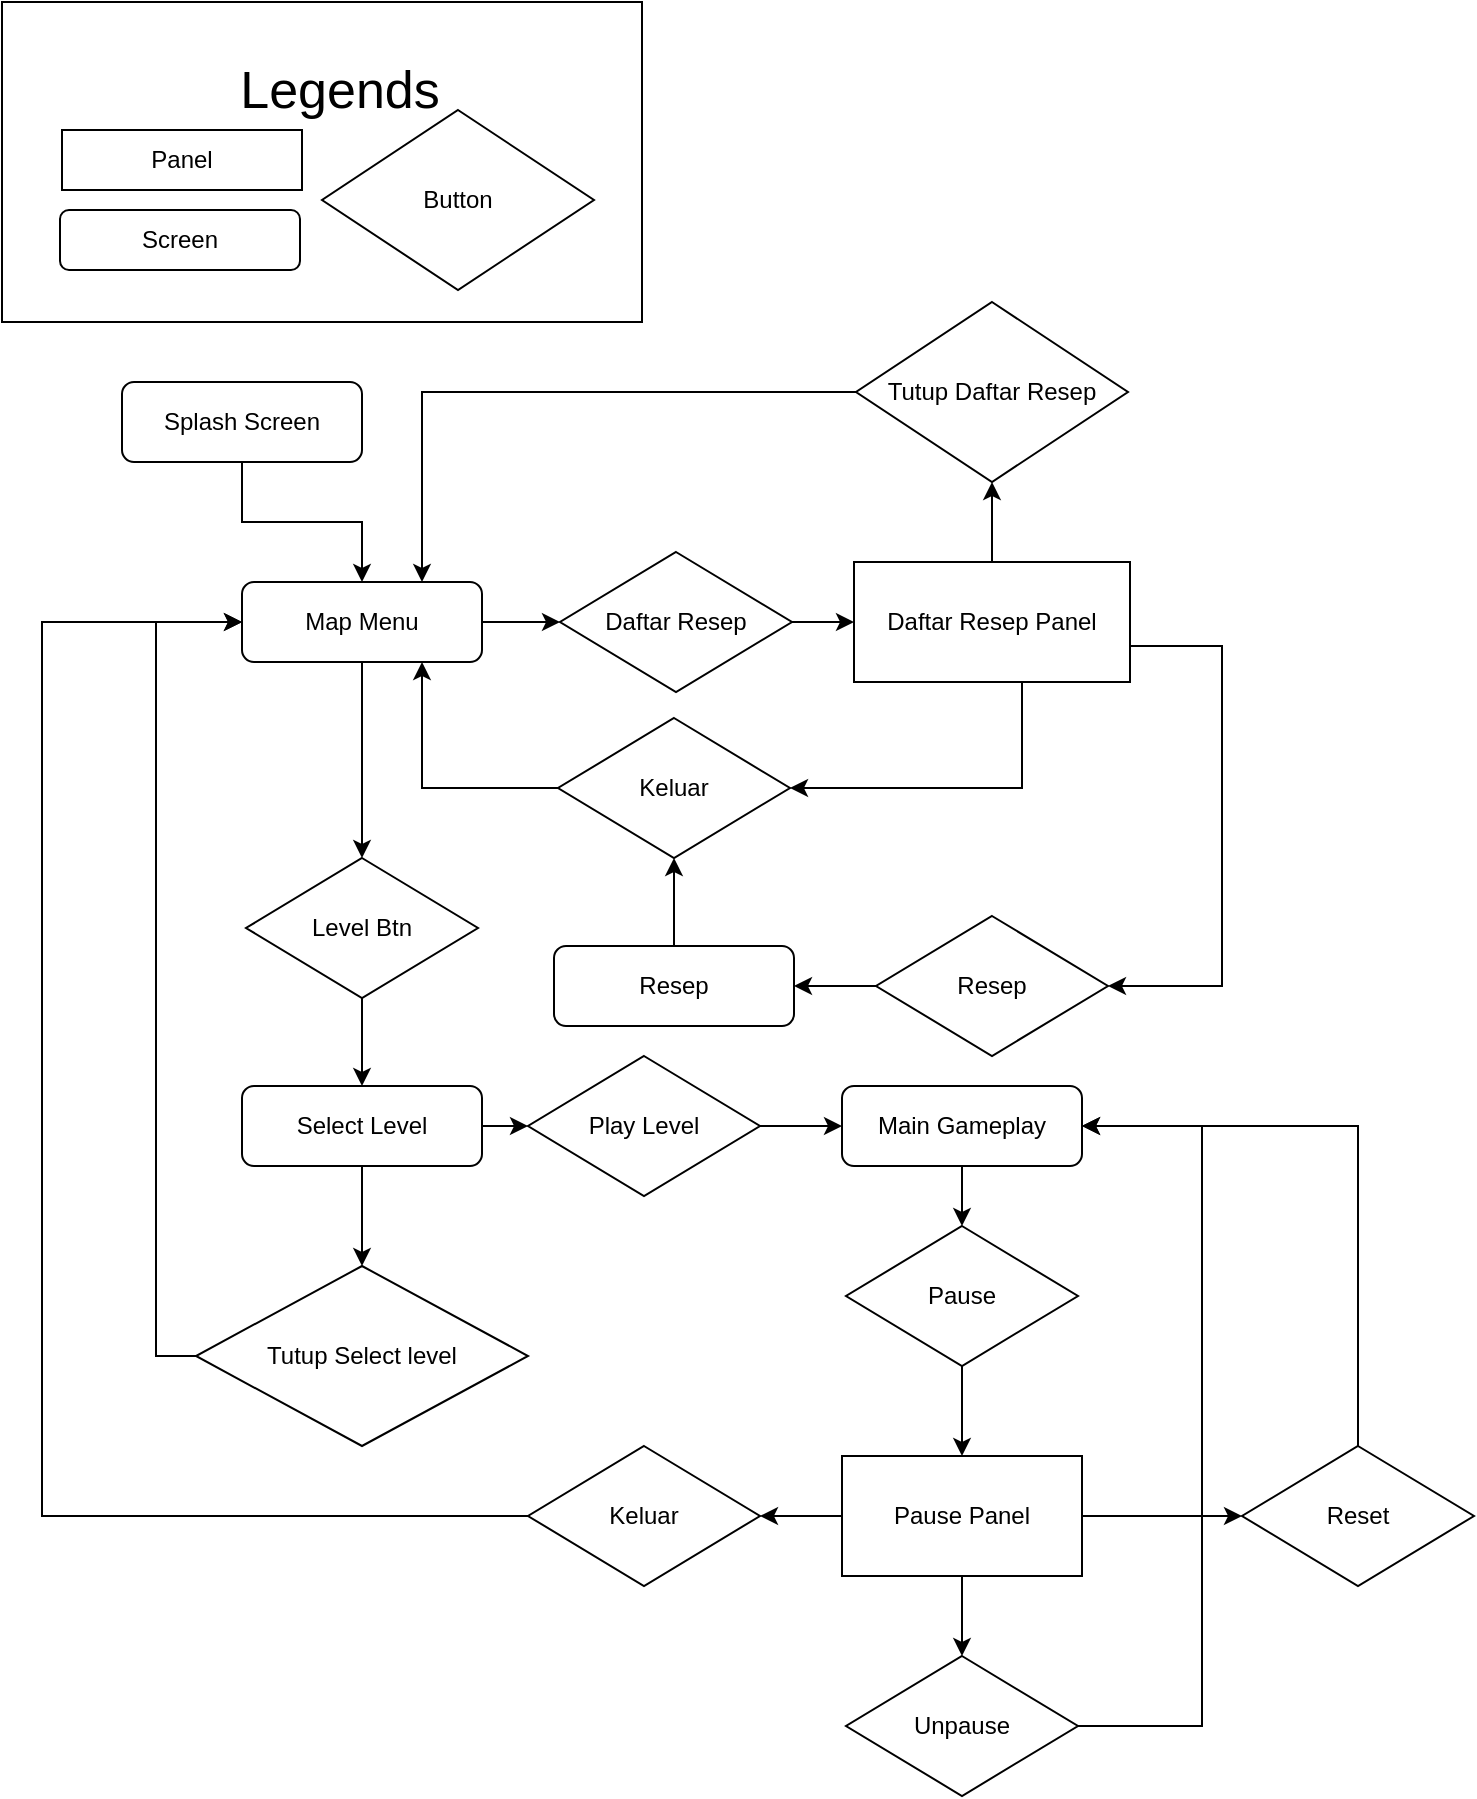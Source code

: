 <mxfile version="12.8.1" type="device"><diagram id="C5RBs43oDa-KdzZeNtuy" name="Page-1"><mxGraphModel dx="868" dy="411" grid="1" gridSize="10" guides="1" tooltips="1" connect="1" arrows="1" fold="1" page="1" pageScale="1" pageWidth="827" pageHeight="1169" math="0" shadow="0"><root><mxCell id="WIyWlLk6GJQsqaUBKTNV-0"/><mxCell id="WIyWlLk6GJQsqaUBKTNV-1" parent="WIyWlLk6GJQsqaUBKTNV-0"/><mxCell id="gct1ihky8NnEhvI97iBc-10" style="edgeStyle=orthogonalEdgeStyle;rounded=0;orthogonalLoop=1;jettySize=auto;html=1;" parent="WIyWlLk6GJQsqaUBKTNV-1" source="gct1ihky8NnEhvI97iBc-2" target="gct1ihky8NnEhvI97iBc-5" edge="1"><mxGeometry relative="1" as="geometry"/></mxCell><mxCell id="gct1ihky8NnEhvI97iBc-2" value="Splash Screen" style="rounded=1;whiteSpace=wrap;html=1;fontSize=12;glass=0;strokeWidth=1;shadow=0;" parent="WIyWlLk6GJQsqaUBKTNV-1" vertex="1"><mxGeometry x="90" y="210" width="120" height="40" as="geometry"/></mxCell><mxCell id="gct1ihky8NnEhvI97iBc-9" style="edgeStyle=orthogonalEdgeStyle;rounded=0;orthogonalLoop=1;jettySize=auto;html=1;entryX=0.5;entryY=0;entryDx=0;entryDy=0;" parent="WIyWlLk6GJQsqaUBKTNV-1" source="gct1ihky8NnEhvI97iBc-5" target="gct1ihky8NnEhvI97iBc-7" edge="1"><mxGeometry relative="1" as="geometry"/></mxCell><mxCell id="gct1ihky8NnEhvI97iBc-11" style="edgeStyle=orthogonalEdgeStyle;rounded=0;orthogonalLoop=1;jettySize=auto;html=1;" parent="WIyWlLk6GJQsqaUBKTNV-1" source="gct1ihky8NnEhvI97iBc-5" target="gct1ihky8NnEhvI97iBc-6" edge="1"><mxGeometry relative="1" as="geometry"/></mxCell><mxCell id="gct1ihky8NnEhvI97iBc-5" value="Map Menu" style="rounded=1;whiteSpace=wrap;html=1;fontSize=12;glass=0;strokeWidth=1;shadow=0;" parent="WIyWlLk6GJQsqaUBKTNV-1" vertex="1"><mxGeometry x="150" y="310" width="120" height="40" as="geometry"/></mxCell><mxCell id="gct1ihky8NnEhvI97iBc-41" style="edgeStyle=orthogonalEdgeStyle;rounded=0;orthogonalLoop=1;jettySize=auto;html=1;entryX=0;entryY=0.5;entryDx=0;entryDy=0;" parent="WIyWlLk6GJQsqaUBKTNV-1" source="gct1ihky8NnEhvI97iBc-6" target="gct1ihky8NnEhvI97iBc-40" edge="1"><mxGeometry relative="1" as="geometry"/></mxCell><mxCell id="gct1ihky8NnEhvI97iBc-6" value="Daftar Resep" style="rhombus;whiteSpace=wrap;html=1;" parent="WIyWlLk6GJQsqaUBKTNV-1" vertex="1"><mxGeometry x="309" y="295" width="116" height="70" as="geometry"/></mxCell><mxCell id="gct1ihky8NnEhvI97iBc-13" style="edgeStyle=orthogonalEdgeStyle;rounded=0;orthogonalLoop=1;jettySize=auto;html=1;entryX=0.5;entryY=0;entryDx=0;entryDy=0;" parent="WIyWlLk6GJQsqaUBKTNV-1" source="gct1ihky8NnEhvI97iBc-7" target="gct1ihky8NnEhvI97iBc-12" edge="1"><mxGeometry relative="1" as="geometry"/></mxCell><mxCell id="gct1ihky8NnEhvI97iBc-7" value="Level Btn" style="rhombus;whiteSpace=wrap;html=1;" parent="WIyWlLk6GJQsqaUBKTNV-1" vertex="1"><mxGeometry x="152" y="448" width="116" height="70" as="geometry"/></mxCell><mxCell id="gct1ihky8NnEhvI97iBc-16" style="edgeStyle=orthogonalEdgeStyle;rounded=0;orthogonalLoop=1;jettySize=auto;html=1;" parent="WIyWlLk6GJQsqaUBKTNV-1" source="gct1ihky8NnEhvI97iBc-12" target="gct1ihky8NnEhvI97iBc-14" edge="1"><mxGeometry relative="1" as="geometry"/></mxCell><mxCell id="gct1ihky8NnEhvI97iBc-18" style="edgeStyle=orthogonalEdgeStyle;rounded=0;orthogonalLoop=1;jettySize=auto;html=1;" parent="WIyWlLk6GJQsqaUBKTNV-1" source="gct1ihky8NnEhvI97iBc-12" target="gct1ihky8NnEhvI97iBc-17" edge="1"><mxGeometry relative="1" as="geometry"/></mxCell><mxCell id="gct1ihky8NnEhvI97iBc-12" value="Select Level" style="rounded=1;whiteSpace=wrap;html=1;fontSize=12;glass=0;strokeWidth=1;shadow=0;" parent="WIyWlLk6GJQsqaUBKTNV-1" vertex="1"><mxGeometry x="150" y="562" width="120" height="40" as="geometry"/></mxCell><mxCell id="gct1ihky8NnEhvI97iBc-37" style="edgeStyle=orthogonalEdgeStyle;rounded=0;orthogonalLoop=1;jettySize=auto;html=1;entryX=0;entryY=0.5;entryDx=0;entryDy=0;" parent="WIyWlLk6GJQsqaUBKTNV-1" source="gct1ihky8NnEhvI97iBc-14" target="gct1ihky8NnEhvI97iBc-5" edge="1"><mxGeometry relative="1" as="geometry"><Array as="points"><mxPoint x="107" y="697"/><mxPoint x="107" y="330"/></Array></mxGeometry></mxCell><mxCell id="gct1ihky8NnEhvI97iBc-14" value="Tutup Select level" style="rhombus;whiteSpace=wrap;html=1;" parent="WIyWlLk6GJQsqaUBKTNV-1" vertex="1"><mxGeometry x="127" y="652" width="166" height="90" as="geometry"/></mxCell><mxCell id="gct1ihky8NnEhvI97iBc-21" style="edgeStyle=orthogonalEdgeStyle;rounded=0;orthogonalLoop=1;jettySize=auto;html=1;" parent="WIyWlLk6GJQsqaUBKTNV-1" source="gct1ihky8NnEhvI97iBc-17" target="gct1ihky8NnEhvI97iBc-20" edge="1"><mxGeometry relative="1" as="geometry"/></mxCell><mxCell id="gct1ihky8NnEhvI97iBc-17" value="Play Level" style="rhombus;whiteSpace=wrap;html=1;" parent="WIyWlLk6GJQsqaUBKTNV-1" vertex="1"><mxGeometry x="293" y="547" width="116" height="70" as="geometry"/></mxCell><mxCell id="gct1ihky8NnEhvI97iBc-23" style="edgeStyle=orthogonalEdgeStyle;rounded=0;orthogonalLoop=1;jettySize=auto;html=1;" parent="WIyWlLk6GJQsqaUBKTNV-1" source="gct1ihky8NnEhvI97iBc-20" target="gct1ihky8NnEhvI97iBc-22" edge="1"><mxGeometry relative="1" as="geometry"/></mxCell><mxCell id="gct1ihky8NnEhvI97iBc-20" value="Main Gameplay" style="rounded=1;whiteSpace=wrap;html=1;fontSize=12;glass=0;strokeWidth=1;shadow=0;" parent="WIyWlLk6GJQsqaUBKTNV-1" vertex="1"><mxGeometry x="450" y="562" width="120" height="40" as="geometry"/></mxCell><mxCell id="gct1ihky8NnEhvI97iBc-25" style="edgeStyle=orthogonalEdgeStyle;rounded=0;orthogonalLoop=1;jettySize=auto;html=1;" parent="WIyWlLk6GJQsqaUBKTNV-1" source="gct1ihky8NnEhvI97iBc-22" target="gct1ihky8NnEhvI97iBc-24" edge="1"><mxGeometry relative="1" as="geometry"/></mxCell><mxCell id="gct1ihky8NnEhvI97iBc-22" value="Pause" style="rhombus;whiteSpace=wrap;html=1;" parent="WIyWlLk6GJQsqaUBKTNV-1" vertex="1"><mxGeometry x="452" y="632" width="116" height="70" as="geometry"/></mxCell><mxCell id="gct1ihky8NnEhvI97iBc-28" style="edgeStyle=orthogonalEdgeStyle;rounded=0;orthogonalLoop=1;jettySize=auto;html=1;" parent="WIyWlLk6GJQsqaUBKTNV-1" source="gct1ihky8NnEhvI97iBc-24" target="gct1ihky8NnEhvI97iBc-27" edge="1"><mxGeometry relative="1" as="geometry"/></mxCell><mxCell id="gct1ihky8NnEhvI97iBc-29" style="edgeStyle=orthogonalEdgeStyle;rounded=0;orthogonalLoop=1;jettySize=auto;html=1;" parent="WIyWlLk6GJQsqaUBKTNV-1" source="gct1ihky8NnEhvI97iBc-24" target="gct1ihky8NnEhvI97iBc-26" edge="1"><mxGeometry relative="1" as="geometry"/></mxCell><mxCell id="gct1ihky8NnEhvI97iBc-33" style="edgeStyle=orthogonalEdgeStyle;rounded=0;orthogonalLoop=1;jettySize=auto;html=1;entryX=0.5;entryY=0;entryDx=0;entryDy=0;" parent="WIyWlLk6GJQsqaUBKTNV-1" source="gct1ihky8NnEhvI97iBc-24" target="gct1ihky8NnEhvI97iBc-30" edge="1"><mxGeometry relative="1" as="geometry"/></mxCell><mxCell id="gct1ihky8NnEhvI97iBc-24" value="Pause Panel" style="rounded=0;whiteSpace=wrap;html=1;" parent="WIyWlLk6GJQsqaUBKTNV-1" vertex="1"><mxGeometry x="450" y="747" width="120" height="60" as="geometry"/></mxCell><mxCell id="gct1ihky8NnEhvI97iBc-35" style="edgeStyle=orthogonalEdgeStyle;rounded=0;orthogonalLoop=1;jettySize=auto;html=1;entryX=0;entryY=0.5;entryDx=0;entryDy=0;" parent="WIyWlLk6GJQsqaUBKTNV-1" source="gct1ihky8NnEhvI97iBc-26" target="gct1ihky8NnEhvI97iBc-5" edge="1"><mxGeometry relative="1" as="geometry"><Array as="points"><mxPoint x="50" y="777"/><mxPoint x="50" y="330"/></Array></mxGeometry></mxCell><mxCell id="gct1ihky8NnEhvI97iBc-26" value="Keluar" style="rhombus;whiteSpace=wrap;html=1;" parent="WIyWlLk6GJQsqaUBKTNV-1" vertex="1"><mxGeometry x="293" y="742" width="116" height="70" as="geometry"/></mxCell><mxCell id="gct1ihky8NnEhvI97iBc-34" style="edgeStyle=orthogonalEdgeStyle;rounded=0;orthogonalLoop=1;jettySize=auto;html=1;entryX=1;entryY=0.5;entryDx=0;entryDy=0;" parent="WIyWlLk6GJQsqaUBKTNV-1" source="gct1ihky8NnEhvI97iBc-27" target="gct1ihky8NnEhvI97iBc-20" edge="1"><mxGeometry relative="1" as="geometry"><Array as="points"><mxPoint x="708" y="582"/></Array></mxGeometry></mxCell><mxCell id="gct1ihky8NnEhvI97iBc-27" value="Reset" style="rhombus;whiteSpace=wrap;html=1;" parent="WIyWlLk6GJQsqaUBKTNV-1" vertex="1"><mxGeometry x="650" y="742" width="116" height="70" as="geometry"/></mxCell><mxCell id="gct1ihky8NnEhvI97iBc-38" style="edgeStyle=orthogonalEdgeStyle;rounded=0;orthogonalLoop=1;jettySize=auto;html=1;entryX=1;entryY=0.5;entryDx=0;entryDy=0;" parent="WIyWlLk6GJQsqaUBKTNV-1" source="gct1ihky8NnEhvI97iBc-30" target="gct1ihky8NnEhvI97iBc-20" edge="1"><mxGeometry relative="1" as="geometry"><mxPoint x="660" y="552" as="targetPoint"/><Array as="points"><mxPoint x="630" y="882"/><mxPoint x="630" y="582"/></Array></mxGeometry></mxCell><mxCell id="gct1ihky8NnEhvI97iBc-30" value="Unpause" style="rhombus;whiteSpace=wrap;html=1;" parent="WIyWlLk6GJQsqaUBKTNV-1" vertex="1"><mxGeometry x="452" y="847" width="116" height="70" as="geometry"/></mxCell><mxCell id="gct1ihky8NnEhvI97iBc-43" style="edgeStyle=orthogonalEdgeStyle;rounded=0;orthogonalLoop=1;jettySize=auto;html=1;" parent="WIyWlLk6GJQsqaUBKTNV-1" source="gct1ihky8NnEhvI97iBc-40" target="gct1ihky8NnEhvI97iBc-42" edge="1"><mxGeometry relative="1" as="geometry"/></mxCell><mxCell id="gct1ihky8NnEhvI97iBc-49" style="edgeStyle=orthogonalEdgeStyle;rounded=0;orthogonalLoop=1;jettySize=auto;html=1;entryX=1;entryY=0.5;entryDx=0;entryDy=0;" parent="WIyWlLk6GJQsqaUBKTNV-1" source="gct1ihky8NnEhvI97iBc-40" target="gct1ihky8NnEhvI97iBc-48" edge="1"><mxGeometry relative="1" as="geometry"><Array as="points"><mxPoint x="640" y="342"/><mxPoint x="640" y="512"/></Array></mxGeometry></mxCell><mxCell id="gct1ihky8NnEhvI97iBc-54" style="edgeStyle=orthogonalEdgeStyle;rounded=0;orthogonalLoop=1;jettySize=auto;html=1;entryX=1;entryY=0.5;entryDx=0;entryDy=0;" parent="WIyWlLk6GJQsqaUBKTNV-1" source="gct1ihky8NnEhvI97iBc-40" target="gct1ihky8NnEhvI97iBc-51" edge="1"><mxGeometry relative="1" as="geometry"><Array as="points"><mxPoint x="540" y="413"/></Array></mxGeometry></mxCell><mxCell id="gct1ihky8NnEhvI97iBc-40" value="Daftar Resep Panel" style="rounded=0;whiteSpace=wrap;html=1;" parent="WIyWlLk6GJQsqaUBKTNV-1" vertex="1"><mxGeometry x="456" y="300" width="138" height="60" as="geometry"/></mxCell><mxCell id="gct1ihky8NnEhvI97iBc-45" style="edgeStyle=orthogonalEdgeStyle;rounded=0;orthogonalLoop=1;jettySize=auto;html=1;entryX=0.75;entryY=0;entryDx=0;entryDy=0;" parent="WIyWlLk6GJQsqaUBKTNV-1" source="gct1ihky8NnEhvI97iBc-42" target="gct1ihky8NnEhvI97iBc-5" edge="1"><mxGeometry relative="1" as="geometry"/></mxCell><mxCell id="gct1ihky8NnEhvI97iBc-42" value="Tutup Daftar Resep" style="rhombus;whiteSpace=wrap;html=1;" parent="WIyWlLk6GJQsqaUBKTNV-1" vertex="1"><mxGeometry x="457" y="170" width="136" height="90" as="geometry"/></mxCell><mxCell id="gct1ihky8NnEhvI97iBc-55" style="edgeStyle=orthogonalEdgeStyle;rounded=0;orthogonalLoop=1;jettySize=auto;html=1;" parent="WIyWlLk6GJQsqaUBKTNV-1" source="gct1ihky8NnEhvI97iBc-46" target="gct1ihky8NnEhvI97iBc-51" edge="1"><mxGeometry relative="1" as="geometry"/></mxCell><mxCell id="gct1ihky8NnEhvI97iBc-46" value="Resep" style="rounded=1;whiteSpace=wrap;html=1;fontSize=12;glass=0;strokeWidth=1;shadow=0;" parent="WIyWlLk6GJQsqaUBKTNV-1" vertex="1"><mxGeometry x="306" y="492" width="120" height="40" as="geometry"/></mxCell><mxCell id="gct1ihky8NnEhvI97iBc-50" style="edgeStyle=orthogonalEdgeStyle;rounded=0;orthogonalLoop=1;jettySize=auto;html=1;entryX=1;entryY=0.5;entryDx=0;entryDy=0;" parent="WIyWlLk6GJQsqaUBKTNV-1" source="gct1ihky8NnEhvI97iBc-48" target="gct1ihky8NnEhvI97iBc-46" edge="1"><mxGeometry relative="1" as="geometry"/></mxCell><mxCell id="gct1ihky8NnEhvI97iBc-48" value="Resep" style="rhombus;whiteSpace=wrap;html=1;" parent="WIyWlLk6GJQsqaUBKTNV-1" vertex="1"><mxGeometry x="467" y="477" width="116" height="70" as="geometry"/></mxCell><mxCell id="gct1ihky8NnEhvI97iBc-53" style="edgeStyle=orthogonalEdgeStyle;rounded=0;orthogonalLoop=1;jettySize=auto;html=1;entryX=0.75;entryY=1;entryDx=0;entryDy=0;" parent="WIyWlLk6GJQsqaUBKTNV-1" source="gct1ihky8NnEhvI97iBc-51" target="gct1ihky8NnEhvI97iBc-5" edge="1"><mxGeometry relative="1" as="geometry"/></mxCell><mxCell id="gct1ihky8NnEhvI97iBc-51" value="Keluar" style="rhombus;whiteSpace=wrap;html=1;" parent="WIyWlLk6GJQsqaUBKTNV-1" vertex="1"><mxGeometry x="308" y="378" width="116" height="70" as="geometry"/></mxCell><mxCell id="gct1ihky8NnEhvI97iBc-56" value="" style="rounded=0;whiteSpace=wrap;html=1;" parent="WIyWlLk6GJQsqaUBKTNV-1" vertex="1"><mxGeometry x="30" y="20" width="320" height="160" as="geometry"/></mxCell><mxCell id="gct1ihky8NnEhvI97iBc-57" value="Legends" style="text;html=1;strokeColor=none;fillColor=none;align=center;verticalAlign=middle;whiteSpace=wrap;rounded=0;fontSize=26;" parent="WIyWlLk6GJQsqaUBKTNV-1" vertex="1"><mxGeometry x="179" y="54" width="40" height="20" as="geometry"/></mxCell><mxCell id="gct1ihky8NnEhvI97iBc-58" value="Panel" style="rounded=0;whiteSpace=wrap;html=1;" parent="WIyWlLk6GJQsqaUBKTNV-1" vertex="1"><mxGeometry x="60" y="84" width="120" height="30" as="geometry"/></mxCell><mxCell id="gct1ihky8NnEhvI97iBc-59" value="Screen" style="rounded=1;whiteSpace=wrap;html=1;fontSize=12;glass=0;strokeWidth=1;shadow=0;" parent="WIyWlLk6GJQsqaUBKTNV-1" vertex="1"><mxGeometry x="59" y="124" width="120" height="30" as="geometry"/></mxCell><mxCell id="gct1ihky8NnEhvI97iBc-60" value="Button" style="rhombus;whiteSpace=wrap;html=1;" parent="WIyWlLk6GJQsqaUBKTNV-1" vertex="1"><mxGeometry x="190" y="74" width="136" height="90" as="geometry"/></mxCell></root></mxGraphModel></diagram></mxfile>